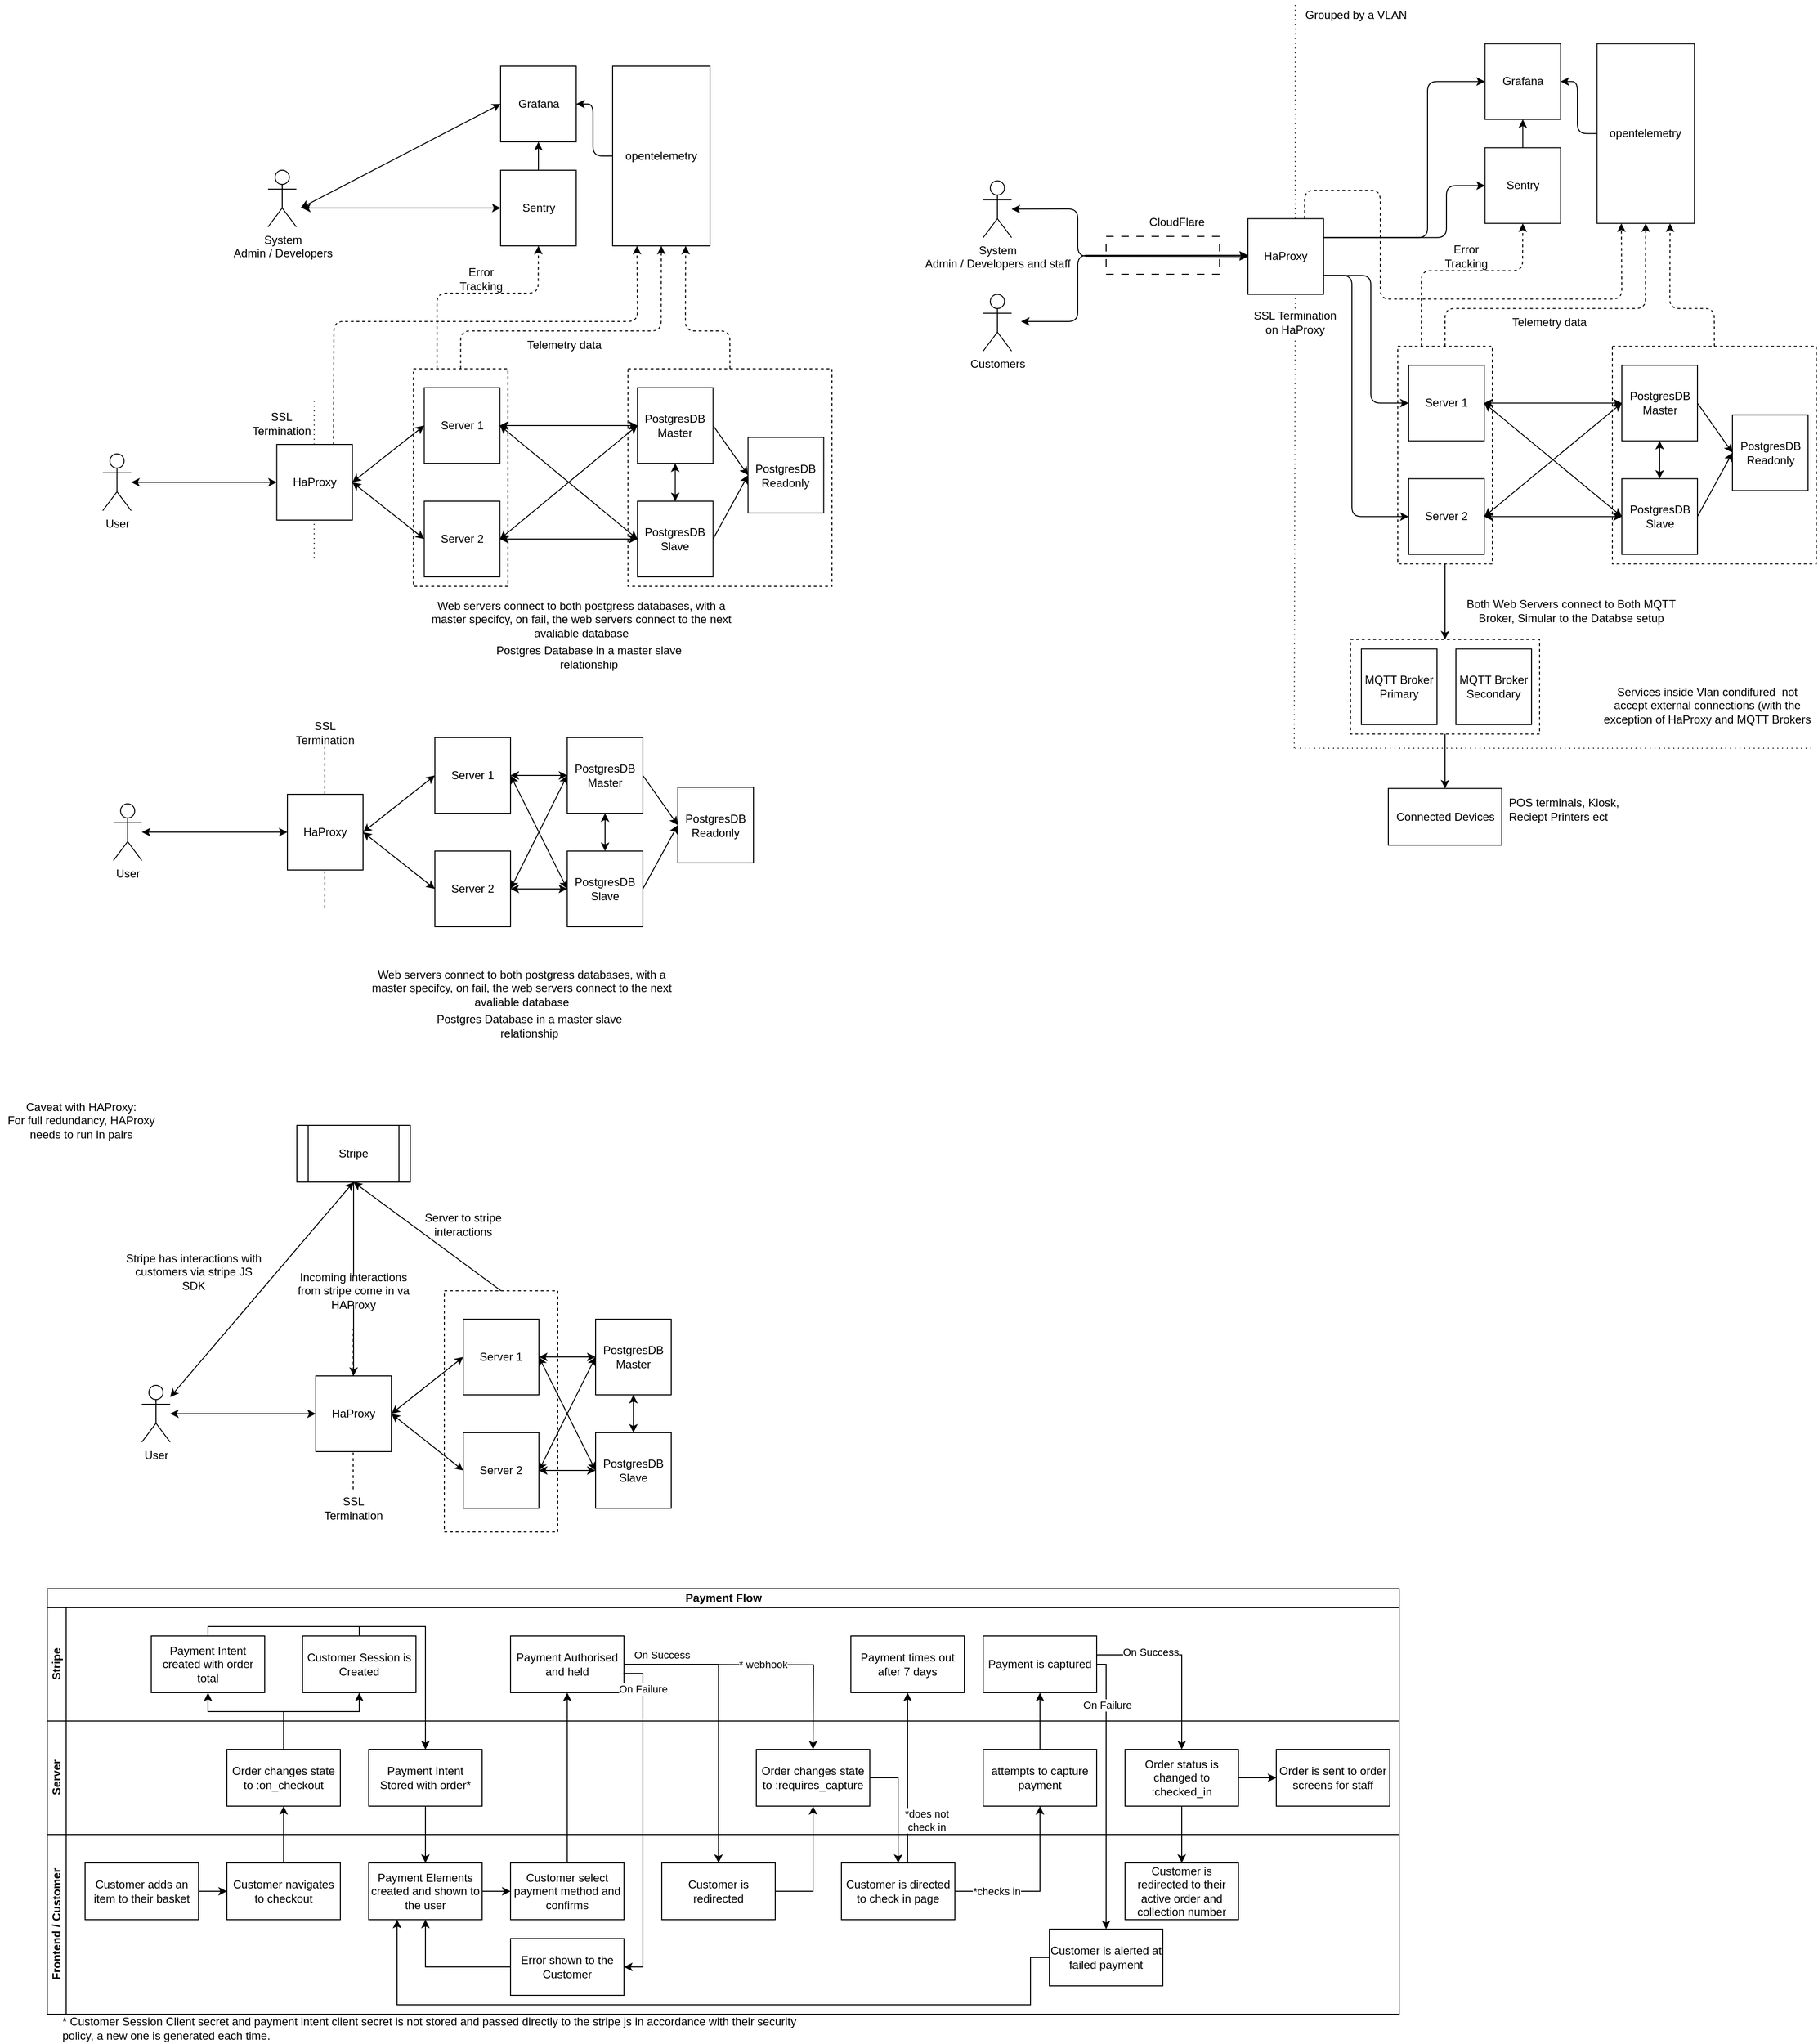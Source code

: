 <mxfile>
    <diagram name="Page-1" id="KPk57_ptNWIrNSPmT6OU">
        <mxGraphModel dx="2255" dy="2354" grid="1" gridSize="10" guides="1" tooltips="1" connect="1" arrows="1" fold="1" page="1" pageScale="1" pageWidth="827" pageHeight="1169" math="0" shadow="0">
            <root>
                <mxCell id="0"/>
                <mxCell id="1" parent="0"/>
                <mxCell id="135" value="" style="rounded=0;whiteSpace=wrap;html=1;fillColor=none;dashed=1;" parent="1" vertex="1">
                    <mxGeometry x="1478.5" y="-343.75" width="100" height="230" as="geometry"/>
                </mxCell>
                <mxCell id="146" value="" style="rounded=0;whiteSpace=wrap;html=1;fillColor=none;dashed=1;" parent="1" vertex="1">
                    <mxGeometry x="1428.5" y="-33.75" width="200" height="100" as="geometry"/>
                </mxCell>
                <mxCell id="LF-yFiG6YkYiWmJkr-Sb-18" value="" style="endArrow=none;dashed=1;html=1;rounded=0;dashPattern=1 4;" parent="1" edge="1">
                    <mxGeometry width="50" height="50" relative="1" as="geometry">
                        <mxPoint x="332.33" y="-120" as="sourcePoint"/>
                        <mxPoint x="332.33" y="-290" as="targetPoint"/>
                    </mxGeometry>
                </mxCell>
                <mxCell id="LF-yFiG6YkYiWmJkr-Sb-2" value="&lt;div&gt;HaProxy&lt;/div&gt;" style="whiteSpace=wrap;html=1;aspect=fixed;" parent="1" vertex="1">
                    <mxGeometry x="292.75" y="-240" width="80" height="80" as="geometry"/>
                </mxCell>
                <mxCell id="LF-yFiG6YkYiWmJkr-Sb-3" value="Server 1" style="whiteSpace=wrap;html=1;aspect=fixed;" parent="1" vertex="1">
                    <mxGeometry x="448.75" y="-300" width="80" height="80" as="geometry"/>
                </mxCell>
                <mxCell id="LF-yFiG6YkYiWmJkr-Sb-4" value="&lt;div&gt;Server 2&lt;/div&gt;" style="whiteSpace=wrap;html=1;aspect=fixed;" parent="1" vertex="1">
                    <mxGeometry x="448.75" y="-180" width="80" height="80" as="geometry"/>
                </mxCell>
                <mxCell id="LF-yFiG6YkYiWmJkr-Sb-5" value="&lt;div&gt;PostgresDB&lt;/div&gt;&lt;div&gt;Master&lt;br&gt;&lt;/div&gt;" style="whiteSpace=wrap;html=1;aspect=fixed;" parent="1" vertex="1">
                    <mxGeometry x="674.25" y="-300" width="80" height="80" as="geometry"/>
                </mxCell>
                <mxCell id="LF-yFiG6YkYiWmJkr-Sb-6" value="&lt;div&gt;PostgresDB&lt;/div&gt;&lt;div&gt;Slave&lt;br&gt;&lt;/div&gt;" style="whiteSpace=wrap;html=1;aspect=fixed;" parent="1" vertex="1">
                    <mxGeometry x="674.25" y="-180" width="80" height="80" as="geometry"/>
                </mxCell>
                <mxCell id="LF-yFiG6YkYiWmJkr-Sb-8" value="" style="endArrow=classic;startArrow=classic;html=1;rounded=0;entryX=0;entryY=0.5;entryDx=0;entryDy=0;exitX=1;exitY=0.5;exitDx=0;exitDy=0;" parent="1" source="LF-yFiG6YkYiWmJkr-Sb-2" target="LF-yFiG6YkYiWmJkr-Sb-3" edge="1">
                    <mxGeometry width="50" height="50" relative="1" as="geometry">
                        <mxPoint x="468.75" y="-100" as="sourcePoint"/>
                        <mxPoint x="518.75" y="-150" as="targetPoint"/>
                    </mxGeometry>
                </mxCell>
                <mxCell id="LF-yFiG6YkYiWmJkr-Sb-10" value="" style="endArrow=classic;startArrow=classic;html=1;rounded=0;exitX=1;exitY=0.5;exitDx=0;exitDy=0;entryX=0;entryY=0.5;entryDx=0;entryDy=0;" parent="1" source="LF-yFiG6YkYiWmJkr-Sb-2" target="LF-yFiG6YkYiWmJkr-Sb-4" edge="1">
                    <mxGeometry width="50" height="50" relative="1" as="geometry">
                        <mxPoint x="468.75" y="-100" as="sourcePoint"/>
                        <mxPoint x="518.75" y="-150" as="targetPoint"/>
                    </mxGeometry>
                </mxCell>
                <mxCell id="LF-yFiG6YkYiWmJkr-Sb-11" value="" style="endArrow=classic;startArrow=classic;html=1;rounded=0;entryX=0;entryY=0.5;entryDx=0;entryDy=0;exitX=1;exitY=0.5;exitDx=0;exitDy=0;" parent="1" source="LF-yFiG6YkYiWmJkr-Sb-3" target="LF-yFiG6YkYiWmJkr-Sb-5" edge="1">
                    <mxGeometry width="50" height="50" relative="1" as="geometry">
                        <mxPoint x="668.75" y="-120" as="sourcePoint"/>
                        <mxPoint x="718.75" y="-170" as="targetPoint"/>
                    </mxGeometry>
                </mxCell>
                <mxCell id="LF-yFiG6YkYiWmJkr-Sb-12" value="" style="endArrow=classic;startArrow=classic;html=1;rounded=0;entryX=0;entryY=0.5;entryDx=0;entryDy=0;exitX=1;exitY=0.5;exitDx=0;exitDy=0;" parent="1" source="LF-yFiG6YkYiWmJkr-Sb-4" target="LF-yFiG6YkYiWmJkr-Sb-5" edge="1">
                    <mxGeometry width="50" height="50" relative="1" as="geometry">
                        <mxPoint x="588.75" y="-110" as="sourcePoint"/>
                        <mxPoint x="638.75" y="-160" as="targetPoint"/>
                    </mxGeometry>
                </mxCell>
                <mxCell id="LF-yFiG6YkYiWmJkr-Sb-13" value="" style="endArrow=classic;startArrow=classic;html=1;rounded=0;entryX=0.5;entryY=1;entryDx=0;entryDy=0;exitX=0.5;exitY=0;exitDx=0;exitDy=0;" parent="1" source="LF-yFiG6YkYiWmJkr-Sb-6" target="LF-yFiG6YkYiWmJkr-Sb-5" edge="1">
                    <mxGeometry width="50" height="50" relative="1" as="geometry">
                        <mxPoint x="674.25" y="-110" as="sourcePoint"/>
                        <mxPoint x="724.25" y="-160" as="targetPoint"/>
                    </mxGeometry>
                </mxCell>
                <mxCell id="LF-yFiG6YkYiWmJkr-Sb-14" value="User" style="shape=umlActor;verticalLabelPosition=bottom;verticalAlign=top;html=1;outlineConnect=0;" parent="1" vertex="1">
                    <mxGeometry x="108.75" y="-230" width="30" height="60" as="geometry"/>
                </mxCell>
                <mxCell id="LF-yFiG6YkYiWmJkr-Sb-15" value="" style="endArrow=classic;startArrow=classic;html=1;rounded=0;entryX=0;entryY=0.5;entryDx=0;entryDy=0;" parent="1" source="LF-yFiG6YkYiWmJkr-Sb-14" target="LF-yFiG6YkYiWmJkr-Sb-2" edge="1">
                    <mxGeometry width="50" height="50" relative="1" as="geometry">
                        <mxPoint x="338.75" y="-150" as="sourcePoint"/>
                        <mxPoint x="388.75" y="-200" as="targetPoint"/>
                    </mxGeometry>
                </mxCell>
                <mxCell id="LF-yFiG6YkYiWmJkr-Sb-17" value="SSL Termination" style="text;html=1;align=center;verticalAlign=middle;whiteSpace=wrap;rounded=0;" parent="1" vertex="1">
                    <mxGeometry x="268.25" y="-277.5" width="60" height="30" as="geometry"/>
                </mxCell>
                <mxCell id="LF-yFiG6YkYiWmJkr-Sb-20" value="Postgres Database in a master slave relationship" style="text;html=1;align=center;verticalAlign=middle;whiteSpace=wrap;rounded=0;" parent="1" vertex="1">
                    <mxGeometry x="523.25" y="-30" width="200" height="30" as="geometry"/>
                </mxCell>
                <mxCell id="LF-yFiG6YkYiWmJkr-Sb-21" value="&lt;div&gt;Caveat with HAProxy: &lt;br&gt;&lt;/div&gt;&lt;div&gt;For full redundancy, HAProxy needs to run in pairs&lt;br&gt;&lt;/div&gt;" style="text;html=1;align=center;verticalAlign=middle;whiteSpace=wrap;rounded=0;" parent="1" vertex="1">
                    <mxGeometry y="460" width="172" height="30" as="geometry"/>
                </mxCell>
                <mxCell id="LF-yFiG6YkYiWmJkr-Sb-23" value="" style="endArrow=classic;startArrow=classic;html=1;rounded=0;entryX=1;entryY=0.5;entryDx=0;entryDy=0;exitX=0;exitY=0.5;exitDx=0;exitDy=0;" parent="1" source="LF-yFiG6YkYiWmJkr-Sb-6" target="LF-yFiG6YkYiWmJkr-Sb-3" edge="1">
                    <mxGeometry width="50" height="50" relative="1" as="geometry">
                        <mxPoint x="528.75" y="-340" as="sourcePoint"/>
                        <mxPoint x="608.75" y="-210" as="targetPoint"/>
                    </mxGeometry>
                </mxCell>
                <mxCell id="LF-yFiG6YkYiWmJkr-Sb-24" value="" style="endArrow=classic;startArrow=classic;html=1;rounded=0;exitX=1;exitY=0.5;exitDx=0;exitDy=0;entryX=0;entryY=0.5;entryDx=0;entryDy=0;" parent="1" source="LF-yFiG6YkYiWmJkr-Sb-4" target="LF-yFiG6YkYiWmJkr-Sb-6" edge="1">
                    <mxGeometry width="50" height="50" relative="1" as="geometry">
                        <mxPoint x="558.75" y="-160" as="sourcePoint"/>
                        <mxPoint x="608.75" y="-210" as="targetPoint"/>
                    </mxGeometry>
                </mxCell>
                <mxCell id="LF-yFiG6YkYiWmJkr-Sb-50" value="" style="rounded=0;whiteSpace=wrap;html=1;fillColor=none;dashed=1;" parent="1" vertex="1">
                    <mxGeometry x="470" y="655" width="120" height="255" as="geometry"/>
                </mxCell>
                <mxCell id="LF-yFiG6YkYiWmJkr-Sb-51" value="" style="endArrow=none;dashed=1;html=1;rounded=0;" parent="1" edge="1">
                    <mxGeometry width="50" height="50" relative="1" as="geometry">
                        <mxPoint x="373.58" y="865" as="sourcePoint"/>
                        <mxPoint x="373.58" y="695" as="targetPoint"/>
                    </mxGeometry>
                </mxCell>
                <mxCell id="LF-yFiG6YkYiWmJkr-Sb-52" value="&lt;div&gt;HaProxy&lt;/div&gt;" style="whiteSpace=wrap;html=1;aspect=fixed;" parent="1" vertex="1">
                    <mxGeometry x="334" y="745" width="80" height="80" as="geometry"/>
                </mxCell>
                <mxCell id="LF-yFiG6YkYiWmJkr-Sb-53" value="Server 1" style="whiteSpace=wrap;html=1;aspect=fixed;" parent="1" vertex="1">
                    <mxGeometry x="490" y="685" width="80" height="80" as="geometry"/>
                </mxCell>
                <mxCell id="LF-yFiG6YkYiWmJkr-Sb-54" value="&lt;div&gt;Server 2&lt;/div&gt;" style="whiteSpace=wrap;html=1;aspect=fixed;" parent="1" vertex="1">
                    <mxGeometry x="490" y="805" width="80" height="80" as="geometry"/>
                </mxCell>
                <mxCell id="LF-yFiG6YkYiWmJkr-Sb-55" value="&lt;div&gt;PostgresDB&lt;/div&gt;&lt;div&gt;Master&lt;br&gt;&lt;/div&gt;" style="whiteSpace=wrap;html=1;aspect=fixed;" parent="1" vertex="1">
                    <mxGeometry x="630" y="685" width="80" height="80" as="geometry"/>
                </mxCell>
                <mxCell id="LF-yFiG6YkYiWmJkr-Sb-56" value="&lt;div&gt;PostgresDB&lt;/div&gt;&lt;div&gt;Slave&lt;br&gt;&lt;/div&gt;" style="whiteSpace=wrap;html=1;aspect=fixed;" parent="1" vertex="1">
                    <mxGeometry x="630" y="805" width="80" height="80" as="geometry"/>
                </mxCell>
                <mxCell id="LF-yFiG6YkYiWmJkr-Sb-57" value="" style="endArrow=classic;startArrow=classic;html=1;rounded=0;entryX=0;entryY=0.5;entryDx=0;entryDy=0;exitX=1;exitY=0.5;exitDx=0;exitDy=0;" parent="1" source="LF-yFiG6YkYiWmJkr-Sb-52" target="LF-yFiG6YkYiWmJkr-Sb-53" edge="1">
                    <mxGeometry width="50" height="50" relative="1" as="geometry">
                        <mxPoint x="510" y="885" as="sourcePoint"/>
                        <mxPoint x="560" y="835" as="targetPoint"/>
                    </mxGeometry>
                </mxCell>
                <mxCell id="LF-yFiG6YkYiWmJkr-Sb-58" value="" style="endArrow=classic;startArrow=classic;html=1;rounded=0;exitX=1;exitY=0.5;exitDx=0;exitDy=0;entryX=0;entryY=0.5;entryDx=0;entryDy=0;" parent="1" source="LF-yFiG6YkYiWmJkr-Sb-52" target="LF-yFiG6YkYiWmJkr-Sb-54" edge="1">
                    <mxGeometry width="50" height="50" relative="1" as="geometry">
                        <mxPoint x="510" y="885" as="sourcePoint"/>
                        <mxPoint x="560" y="835" as="targetPoint"/>
                    </mxGeometry>
                </mxCell>
                <mxCell id="LF-yFiG6YkYiWmJkr-Sb-59" value="" style="endArrow=classic;startArrow=classic;html=1;rounded=0;entryX=0;entryY=0.5;entryDx=0;entryDy=0;exitX=1;exitY=0.5;exitDx=0;exitDy=0;" parent="1" source="LF-yFiG6YkYiWmJkr-Sb-53" target="LF-yFiG6YkYiWmJkr-Sb-55" edge="1">
                    <mxGeometry width="50" height="50" relative="1" as="geometry">
                        <mxPoint x="710" y="865" as="sourcePoint"/>
                        <mxPoint x="760" y="815" as="targetPoint"/>
                    </mxGeometry>
                </mxCell>
                <mxCell id="LF-yFiG6YkYiWmJkr-Sb-60" value="" style="endArrow=classic;startArrow=classic;html=1;rounded=0;entryX=0;entryY=0.5;entryDx=0;entryDy=0;exitX=1;exitY=0.5;exitDx=0;exitDy=0;" parent="1" source="LF-yFiG6YkYiWmJkr-Sb-54" target="LF-yFiG6YkYiWmJkr-Sb-55" edge="1">
                    <mxGeometry width="50" height="50" relative="1" as="geometry">
                        <mxPoint x="630" y="875" as="sourcePoint"/>
                        <mxPoint x="680" y="825" as="targetPoint"/>
                    </mxGeometry>
                </mxCell>
                <mxCell id="LF-yFiG6YkYiWmJkr-Sb-61" value="" style="endArrow=classic;startArrow=classic;html=1;rounded=0;entryX=0.5;entryY=1;entryDx=0;entryDy=0;exitX=0.5;exitY=0;exitDx=0;exitDy=0;" parent="1" source="LF-yFiG6YkYiWmJkr-Sb-56" target="LF-yFiG6YkYiWmJkr-Sb-55" edge="1">
                    <mxGeometry width="50" height="50" relative="1" as="geometry">
                        <mxPoint x="630" y="875" as="sourcePoint"/>
                        <mxPoint x="680" y="825" as="targetPoint"/>
                    </mxGeometry>
                </mxCell>
                <mxCell id="LF-yFiG6YkYiWmJkr-Sb-62" value="User" style="shape=umlActor;verticalLabelPosition=bottom;verticalAlign=top;html=1;outlineConnect=0;" parent="1" vertex="1">
                    <mxGeometry x="150" y="755" width="30" height="60" as="geometry"/>
                </mxCell>
                <mxCell id="LF-yFiG6YkYiWmJkr-Sb-63" value="" style="endArrow=classic;startArrow=classic;html=1;rounded=0;entryX=0;entryY=0.5;entryDx=0;entryDy=0;" parent="1" source="LF-yFiG6YkYiWmJkr-Sb-62" target="LF-yFiG6YkYiWmJkr-Sb-52" edge="1">
                    <mxGeometry width="50" height="50" relative="1" as="geometry">
                        <mxPoint x="380" y="835" as="sourcePoint"/>
                        <mxPoint x="430" y="785" as="targetPoint"/>
                    </mxGeometry>
                </mxCell>
                <mxCell id="LF-yFiG6YkYiWmJkr-Sb-64" value="SSL Termination" style="text;html=1;align=center;verticalAlign=middle;whiteSpace=wrap;rounded=0;" parent="1" vertex="1">
                    <mxGeometry x="344" y="870" width="60" height="30" as="geometry"/>
                </mxCell>
                <mxCell id="LF-yFiG6YkYiWmJkr-Sb-67" value="" style="endArrow=classic;startArrow=classic;html=1;rounded=0;entryX=1;entryY=0.5;entryDx=0;entryDy=0;exitX=0;exitY=0.5;exitDx=0;exitDy=0;" parent="1" source="LF-yFiG6YkYiWmJkr-Sb-56" target="LF-yFiG6YkYiWmJkr-Sb-53" edge="1">
                    <mxGeometry width="50" height="50" relative="1" as="geometry">
                        <mxPoint x="570" y="645" as="sourcePoint"/>
                        <mxPoint x="650" y="775" as="targetPoint"/>
                    </mxGeometry>
                </mxCell>
                <mxCell id="LF-yFiG6YkYiWmJkr-Sb-68" value="" style="endArrow=classic;startArrow=classic;html=1;rounded=0;exitX=1;exitY=0.5;exitDx=0;exitDy=0;entryX=0;entryY=0.5;entryDx=0;entryDy=0;" parent="1" source="LF-yFiG6YkYiWmJkr-Sb-54" target="LF-yFiG6YkYiWmJkr-Sb-56" edge="1">
                    <mxGeometry width="50" height="50" relative="1" as="geometry">
                        <mxPoint x="600" y="825" as="sourcePoint"/>
                        <mxPoint x="650" y="775" as="targetPoint"/>
                    </mxGeometry>
                </mxCell>
                <mxCell id="LF-yFiG6YkYiWmJkr-Sb-77" style="edgeStyle=orthogonalEdgeStyle;rounded=0;orthogonalLoop=1;jettySize=auto;html=1;entryX=0.5;entryY=0;entryDx=0;entryDy=0;" parent="1" source="LF-yFiG6YkYiWmJkr-Sb-75" target="LF-yFiG6YkYiWmJkr-Sb-52" edge="1">
                    <mxGeometry relative="1" as="geometry"/>
                </mxCell>
                <mxCell id="LF-yFiG6YkYiWmJkr-Sb-69" value="Stripe" style="shape=process;whiteSpace=wrap;html=1;backgroundOutline=1;" parent="1" vertex="1">
                    <mxGeometry x="314" y="480" width="120" height="60" as="geometry"/>
                </mxCell>
                <mxCell id="LF-yFiG6YkYiWmJkr-Sb-71" value="" style="endArrow=classic;startArrow=classic;html=1;rounded=0;entryX=0.5;entryY=1;entryDx=0;entryDy=0;" parent="1" source="LF-yFiG6YkYiWmJkr-Sb-62" target="LF-yFiG6YkYiWmJkr-Sb-69" edge="1">
                    <mxGeometry width="50" height="50" relative="1" as="geometry">
                        <mxPoint x="490" y="600" as="sourcePoint"/>
                        <mxPoint x="540" y="550" as="targetPoint"/>
                    </mxGeometry>
                </mxCell>
                <mxCell id="LF-yFiG6YkYiWmJkr-Sb-72" value="Stripe has interactions with customers via stripe JS SDK" style="text;html=1;align=center;verticalAlign=middle;whiteSpace=wrap;rounded=0;" parent="1" vertex="1">
                    <mxGeometry x="130" y="620" width="150" height="30" as="geometry"/>
                </mxCell>
                <mxCell id="LF-yFiG6YkYiWmJkr-Sb-78" value="" style="edgeStyle=orthogonalEdgeStyle;rounded=0;orthogonalLoop=1;jettySize=auto;html=1;entryX=0.5;entryY=0;entryDx=0;entryDy=0;endArrow=none;endFill=0;" parent="1" source="LF-yFiG6YkYiWmJkr-Sb-69" target="LF-yFiG6YkYiWmJkr-Sb-75" edge="1">
                    <mxGeometry relative="1" as="geometry">
                        <mxPoint x="374" y="540" as="sourcePoint"/>
                        <mxPoint x="374" y="745" as="targetPoint"/>
                    </mxGeometry>
                </mxCell>
                <mxCell id="LF-yFiG6YkYiWmJkr-Sb-75" value="Incoming interactions from stripe come in va HAProxy" style="text;html=1;align=center;verticalAlign=middle;whiteSpace=wrap;rounded=0;" parent="1" vertex="1">
                    <mxGeometry x="311" y="640" width="126" height="30" as="geometry"/>
                </mxCell>
                <mxCell id="LF-yFiG6YkYiWmJkr-Sb-79" value="" style="endArrow=classic;html=1;rounded=0;entryX=0.5;entryY=1;entryDx=0;entryDy=0;exitX=0.5;exitY=0;exitDx=0;exitDy=0;" parent="1" source="LF-yFiG6YkYiWmJkr-Sb-50" target="LF-yFiG6YkYiWmJkr-Sb-69" edge="1">
                    <mxGeometry width="50" height="50" relative="1" as="geometry">
                        <mxPoint x="640" y="720" as="sourcePoint"/>
                        <mxPoint x="690" y="670" as="targetPoint"/>
                    </mxGeometry>
                </mxCell>
                <mxCell id="LF-yFiG6YkYiWmJkr-Sb-80" value="Server to stripe interactions" style="text;html=1;align=center;verticalAlign=middle;whiteSpace=wrap;rounded=0;" parent="1" vertex="1">
                    <mxGeometry x="430" y="570" width="120" height="30" as="geometry"/>
                </mxCell>
                <mxCell id="LF-yFiG6YkYiWmJkr-Sb-81" value="Web servers connect to both postgress databases, with a master specifcy, on fail, the web servers connect to the next avaliable database" style="text;html=1;align=center;verticalAlign=middle;whiteSpace=wrap;rounded=0;" parent="1" vertex="1">
                    <mxGeometry x="447.25" y="-70" width="336" height="30" as="geometry"/>
                </mxCell>
                <mxCell id="2" value="Payment Flow" style="swimlane;childLayout=stackLayout;resizeParent=1;resizeParentMax=0;horizontal=1;startSize=20;horizontalStack=0;html=1;" parent="1" vertex="1">
                    <mxGeometry x="50" y="970" width="1430" height="450" as="geometry"/>
                </mxCell>
                <mxCell id="3" style="edgeStyle=orthogonalEdgeStyle;rounded=0;orthogonalLoop=1;jettySize=auto;html=1;entryX=0.5;entryY=0;entryDx=0;entryDy=0;" parent="2" edge="1">
                    <mxGeometry relative="1" as="geometry">
                        <mxPoint x="610" y="80" as="sourcePoint"/>
                        <mxPoint x="810" y="170" as="targetPoint"/>
                    </mxGeometry>
                </mxCell>
                <mxCell id="4" value="* webhook" style="edgeLabel;html=1;align=center;verticalAlign=middle;resizable=0;points=[];" parent="3" vertex="1" connectable="0">
                    <mxGeometry x="0.01" y="1" relative="1" as="geometry">
                        <mxPoint as="offset"/>
                    </mxGeometry>
                </mxCell>
                <mxCell id="5" value="Stripe" style="swimlane;startSize=20;horizontal=0;html=1;" parent="2" vertex="1">
                    <mxGeometry y="20" width="1430" height="120" as="geometry"/>
                </mxCell>
                <mxCell id="6" value="Payment Intent created with order total" style="whiteSpace=wrap;html=1;rounded=0;" parent="5" vertex="1">
                    <mxGeometry x="110" y="30" width="120" height="60" as="geometry"/>
                </mxCell>
                <mxCell id="7" value="Customer Session is Created" style="whiteSpace=wrap;html=1;rounded=0;" parent="5" vertex="1">
                    <mxGeometry x="270" y="30" width="120" height="60" as="geometry"/>
                </mxCell>
                <mxCell id="8" value="Payment Authorised and held" style="whiteSpace=wrap;html=1;rounded=0;" parent="5" vertex="1">
                    <mxGeometry x="490" y="30" width="120" height="60" as="geometry"/>
                </mxCell>
                <mxCell id="9" value="Payment times out after 7 days" style="rounded=0;whiteSpace=wrap;html=1;" parent="5" vertex="1">
                    <mxGeometry x="850" y="30" width="120" height="60" as="geometry"/>
                </mxCell>
                <mxCell id="10" value="Payment is captured" style="whiteSpace=wrap;html=1;rounded=0;" parent="5" vertex="1">
                    <mxGeometry x="990" y="30" width="120" height="60" as="geometry"/>
                </mxCell>
                <mxCell id="11" value="Server" style="swimlane;startSize=20;horizontal=0;html=1;" parent="2" vertex="1">
                    <mxGeometry y="140" width="1430" height="120" as="geometry"/>
                </mxCell>
                <mxCell id="12" value="Order changes state to :on_checkout" style="rounded=0;whiteSpace=wrap;html=1;" parent="11" vertex="1">
                    <mxGeometry x="190" y="30" width="120" height="60" as="geometry"/>
                </mxCell>
                <mxCell id="13" value="Payment Intent Stored with order*" style="rounded=0;whiteSpace=wrap;html=1;" parent="11" vertex="1">
                    <mxGeometry x="340" y="30" width="120" height="60" as="geometry"/>
                </mxCell>
                <mxCell id="14" value="Order changes state to :requires_capture" style="rounded=0;whiteSpace=wrap;html=1;" parent="11" vertex="1">
                    <mxGeometry x="750" y="30" width="120" height="60" as="geometry"/>
                </mxCell>
                <mxCell id="15" value="attempts to capture payment" style="whiteSpace=wrap;html=1;rounded=0;" parent="11" vertex="1">
                    <mxGeometry x="990" y="30" width="120" height="60" as="geometry"/>
                </mxCell>
                <mxCell id="16" value="" style="edgeStyle=orthogonalEdgeStyle;rounded=0;orthogonalLoop=1;jettySize=auto;html=1;" parent="11" source="17" target="18" edge="1">
                    <mxGeometry relative="1" as="geometry"/>
                </mxCell>
                <mxCell id="17" value="Order status is changed to :checked_in" style="whiteSpace=wrap;html=1;rounded=0;" parent="11" vertex="1">
                    <mxGeometry x="1140" y="30" width="120" height="60" as="geometry"/>
                </mxCell>
                <mxCell id="18" value="Order is sent to order screens for staff" style="whiteSpace=wrap;html=1;rounded=0;" parent="11" vertex="1">
                    <mxGeometry x="1300" y="30" width="120" height="60" as="geometry"/>
                </mxCell>
                <mxCell id="19" value="Frontend / Customer" style="swimlane;startSize=20;horizontal=0;html=1;" parent="2" vertex="1">
                    <mxGeometry y="260" width="1430" height="190" as="geometry"/>
                </mxCell>
                <mxCell id="20" value="" style="edgeStyle=orthogonalEdgeStyle;rounded=0;orthogonalLoop=1;jettySize=auto;html=1;" parent="19" source="21" target="22" edge="1">
                    <mxGeometry relative="1" as="geometry"/>
                </mxCell>
                <mxCell id="21" value="Customer adds an item to their basket" style="rounded=0;whiteSpace=wrap;html=1;" parent="19" vertex="1">
                    <mxGeometry x="40" y="30" width="120" height="60" as="geometry"/>
                </mxCell>
                <mxCell id="22" value="Customer navigates to checkout" style="rounded=0;whiteSpace=wrap;html=1;" parent="19" vertex="1">
                    <mxGeometry x="190" y="30" width="120" height="60" as="geometry"/>
                </mxCell>
                <mxCell id="23" style="edgeStyle=orthogonalEdgeStyle;rounded=0;orthogonalLoop=1;jettySize=auto;html=1;entryX=0;entryY=0.5;entryDx=0;entryDy=0;" parent="19" source="24" target="25" edge="1">
                    <mxGeometry relative="1" as="geometry"/>
                </mxCell>
                <mxCell id="24" value="Payment Elements created and shown to the user" style="rounded=0;whiteSpace=wrap;html=1;" parent="19" vertex="1">
                    <mxGeometry x="340" y="30" width="120" height="60" as="geometry"/>
                </mxCell>
                <mxCell id="25" value="Customer select payment method and confirms" style="rounded=0;whiteSpace=wrap;html=1;" parent="19" vertex="1">
                    <mxGeometry x="490" y="30" width="120" height="60" as="geometry"/>
                </mxCell>
                <mxCell id="26" value="Customer is redirected" style="rounded=0;whiteSpace=wrap;html=1;" parent="19" vertex="1">
                    <mxGeometry x="650" y="30" width="120" height="60" as="geometry"/>
                </mxCell>
                <mxCell id="27" value="Customer is directed to check in page" style="rounded=0;whiteSpace=wrap;html=1;" parent="19" vertex="1">
                    <mxGeometry x="840" y="30" width="120" height="60" as="geometry"/>
                </mxCell>
                <mxCell id="28" value="Customer is redirected to their active order and collection number" style="rounded=0;whiteSpace=wrap;html=1;" parent="19" vertex="1">
                    <mxGeometry x="1140" y="30" width="120" height="60" as="geometry"/>
                </mxCell>
                <mxCell id="29" style="edgeStyle=orthogonalEdgeStyle;rounded=0;orthogonalLoop=1;jettySize=auto;html=1;entryX=0.25;entryY=1;entryDx=0;entryDy=0;" parent="19" source="30" target="24" edge="1">
                    <mxGeometry relative="1" as="geometry">
                        <Array as="points">
                            <mxPoint x="1040" y="130"/>
                            <mxPoint x="1040" y="180"/>
                            <mxPoint x="370" y="180"/>
                        </Array>
                    </mxGeometry>
                </mxCell>
                <mxCell id="30" value="Customer is alerted at failed payment" style="rounded=0;whiteSpace=wrap;html=1;" parent="19" vertex="1">
                    <mxGeometry x="1060" y="100" width="120" height="60" as="geometry"/>
                </mxCell>
                <mxCell id="31" value="" style="edgeStyle=orthogonalEdgeStyle;rounded=0;orthogonalLoop=1;jettySize=auto;html=1;" parent="2" source="22" target="12" edge="1">
                    <mxGeometry relative="1" as="geometry"/>
                </mxCell>
                <mxCell id="32" style="edgeStyle=orthogonalEdgeStyle;rounded=0;orthogonalLoop=1;jettySize=auto;html=1;entryX=0.5;entryY=0;entryDx=0;entryDy=0;" parent="2" source="13" target="24" edge="1">
                    <mxGeometry relative="1" as="geometry"/>
                </mxCell>
                <mxCell id="33" style="edgeStyle=orthogonalEdgeStyle;rounded=0;orthogonalLoop=1;jettySize=auto;html=1;" parent="2" source="6" target="13" edge="1">
                    <mxGeometry relative="1" as="geometry">
                        <Array as="points">
                            <mxPoint x="170" y="40"/>
                            <mxPoint x="400" y="40"/>
                        </Array>
                    </mxGeometry>
                </mxCell>
                <mxCell id="34" style="edgeStyle=orthogonalEdgeStyle;rounded=0;orthogonalLoop=1;jettySize=auto;html=1;entryX=0.5;entryY=0;entryDx=0;entryDy=0;" parent="2" source="7" target="13" edge="1">
                    <mxGeometry relative="1" as="geometry">
                        <Array as="points">
                            <mxPoint x="330" y="40"/>
                            <mxPoint x="400" y="40"/>
                        </Array>
                    </mxGeometry>
                </mxCell>
                <mxCell id="35" style="edgeStyle=orthogonalEdgeStyle;rounded=0;orthogonalLoop=1;jettySize=auto;html=1;entryX=0.5;entryY=1;entryDx=0;entryDy=0;" parent="2" source="12" target="6" edge="1">
                    <mxGeometry relative="1" as="geometry">
                        <Array as="points">
                            <mxPoint x="250" y="130"/>
                            <mxPoint x="170" y="130"/>
                        </Array>
                    </mxGeometry>
                </mxCell>
                <mxCell id="36" style="edgeStyle=orthogonalEdgeStyle;rounded=0;orthogonalLoop=1;jettySize=auto;html=1;entryX=0.5;entryY=1;entryDx=0;entryDy=0;" parent="2" source="12" target="7" edge="1">
                    <mxGeometry relative="1" as="geometry">
                        <Array as="points">
                            <mxPoint x="250" y="130"/>
                            <mxPoint x="330" y="130"/>
                        </Array>
                    </mxGeometry>
                </mxCell>
                <mxCell id="37" value="" style="edgeStyle=orthogonalEdgeStyle;rounded=0;orthogonalLoop=1;jettySize=auto;html=1;" parent="2" source="25" target="8" edge="1">
                    <mxGeometry relative="1" as="geometry"/>
                </mxCell>
                <mxCell id="38" style="edgeStyle=orthogonalEdgeStyle;rounded=0;orthogonalLoop=1;jettySize=auto;html=1;" parent="2" source="8" target="26" edge="1">
                    <mxGeometry relative="1" as="geometry"/>
                </mxCell>
                <mxCell id="39" value="On Success" style="edgeLabel;html=1;align=center;verticalAlign=middle;resizable=0;points=[];" parent="38" vertex="1" connectable="0">
                    <mxGeometry x="-0.691" relative="1" as="geometry">
                        <mxPoint x="-8" y="-10" as="offset"/>
                    </mxGeometry>
                </mxCell>
                <mxCell id="40" style="edgeStyle=orthogonalEdgeStyle;rounded=0;orthogonalLoop=1;jettySize=auto;html=1;entryX=0.5;entryY=1;entryDx=0;entryDy=0;" parent="2" source="26" target="14" edge="1">
                    <mxGeometry relative="1" as="geometry">
                        <Array as="points">
                            <mxPoint x="810" y="320"/>
                        </Array>
                    </mxGeometry>
                </mxCell>
                <mxCell id="41" style="edgeStyle=orthogonalEdgeStyle;rounded=0;orthogonalLoop=1;jettySize=auto;html=1;entryX=0.5;entryY=0;entryDx=0;entryDy=0;" parent="2" source="14" target="27" edge="1">
                    <mxGeometry relative="1" as="geometry">
                        <Array as="points">
                            <mxPoint x="900" y="200"/>
                        </Array>
                    </mxGeometry>
                </mxCell>
                <mxCell id="42" value="" style="edgeStyle=orthogonalEdgeStyle;rounded=0;orthogonalLoop=1;jettySize=auto;html=1;" parent="2" source="27" target="15" edge="1">
                    <mxGeometry relative="1" as="geometry"/>
                </mxCell>
                <mxCell id="43" value="*checks in" style="edgeLabel;html=1;align=center;verticalAlign=middle;resizable=0;points=[];" parent="42" vertex="1" connectable="0">
                    <mxGeometry x="-0.51" relative="1" as="geometry">
                        <mxPoint as="offset"/>
                    </mxGeometry>
                </mxCell>
                <mxCell id="44" style="edgeStyle=orthogonalEdgeStyle;rounded=0;orthogonalLoop=1;jettySize=auto;html=1;entryX=0.5;entryY=1;entryDx=0;entryDy=0;" parent="2" source="27" target="9" edge="1">
                    <mxGeometry relative="1" as="geometry">
                        <Array as="points">
                            <mxPoint x="910" y="190"/>
                            <mxPoint x="910" y="190"/>
                        </Array>
                    </mxGeometry>
                </mxCell>
                <mxCell id="45" value="*does not&lt;div&gt;check in&lt;/div&gt;" style="edgeLabel;html=1;align=center;verticalAlign=middle;resizable=0;points=[];" parent="44" vertex="1" connectable="0">
                    <mxGeometry x="-0.501" y="-2" relative="1" as="geometry">
                        <mxPoint x="18" as="offset"/>
                    </mxGeometry>
                </mxCell>
                <mxCell id="46" value="" style="edgeStyle=orthogonalEdgeStyle;rounded=0;orthogonalLoop=1;jettySize=auto;html=1;" parent="2" source="15" target="10" edge="1">
                    <mxGeometry relative="1" as="geometry"/>
                </mxCell>
                <mxCell id="47" style="edgeStyle=orthogonalEdgeStyle;rounded=0;orthogonalLoop=1;jettySize=auto;html=1;entryX=0.5;entryY=0;entryDx=0;entryDy=0;" parent="2" source="10" target="17" edge="1">
                    <mxGeometry relative="1" as="geometry">
                        <Array as="points">
                            <mxPoint x="1200" y="70"/>
                        </Array>
                    </mxGeometry>
                </mxCell>
                <mxCell id="48" value="On Success" style="edgeLabel;html=1;align=center;verticalAlign=middle;resizable=0;points=[];" parent="47" vertex="1" connectable="0">
                    <mxGeometry x="-0.398" y="3" relative="1" as="geometry">
                        <mxPoint as="offset"/>
                    </mxGeometry>
                </mxCell>
                <mxCell id="49" style="edgeStyle=orthogonalEdgeStyle;rounded=0;orthogonalLoop=1;jettySize=auto;html=1;entryX=0.5;entryY=0;entryDx=0;entryDy=0;" parent="2" source="17" target="28" edge="1">
                    <mxGeometry relative="1" as="geometry"/>
                </mxCell>
                <mxCell id="50" style="edgeStyle=orthogonalEdgeStyle;rounded=0;orthogonalLoop=1;jettySize=auto;html=1;entryX=0.5;entryY=0;entryDx=0;entryDy=0;" parent="2" source="10" target="30" edge="1">
                    <mxGeometry relative="1" as="geometry">
                        <mxPoint x="1210" y="340" as="targetPoint"/>
                        <Array as="points">
                            <mxPoint x="1120" y="80"/>
                            <mxPoint x="1120" y="360"/>
                        </Array>
                    </mxGeometry>
                </mxCell>
                <mxCell id="51" value="On Failure" style="edgeLabel;html=1;align=center;verticalAlign=middle;resizable=0;points=[];" parent="50" vertex="1" connectable="0">
                    <mxGeometry x="-0.637" y="1" relative="1" as="geometry">
                        <mxPoint as="offset"/>
                    </mxGeometry>
                </mxCell>
                <mxCell id="52" style="edgeStyle=orthogonalEdgeStyle;rounded=0;orthogonalLoop=1;jettySize=auto;html=1;entryX=0.5;entryY=1;entryDx=0;entryDy=0;" parent="1" source="53" target="24" edge="1">
                    <mxGeometry relative="1" as="geometry"/>
                </mxCell>
                <mxCell id="53" value="Error shown to the Customer" style="rounded=0;whiteSpace=wrap;html=1;" parent="1" vertex="1">
                    <mxGeometry x="540" y="1340" width="120" height="60" as="geometry"/>
                </mxCell>
                <mxCell id="54" style="edgeStyle=orthogonalEdgeStyle;rounded=0;orthogonalLoop=1;jettySize=auto;html=1;entryX=1;entryY=0.5;entryDx=0;entryDy=0;exitX=0.994;exitY=0.66;exitDx=0;exitDy=0;exitPerimeter=0;" parent="1" source="8" target="53" edge="1">
                    <mxGeometry relative="1" as="geometry">
                        <Array as="points">
                            <mxPoint x="680" y="1060"/>
                            <mxPoint x="680" y="1370"/>
                        </Array>
                    </mxGeometry>
                </mxCell>
                <mxCell id="55" value="On Failure" style="edgeLabel;html=1;align=center;verticalAlign=middle;resizable=0;points=[];" parent="54" vertex="1" connectable="0">
                    <mxGeometry x="-0.791" relative="1" as="geometry">
                        <mxPoint as="offset"/>
                    </mxGeometry>
                </mxCell>
                <mxCell id="56" value="* Customer Session Client secret and payment intent client secret is not stored and passed directly to the stripe js in accordance with their security policy, a new one is generated each time." style="text;html=1;align=left;verticalAlign=middle;whiteSpace=wrap;rounded=0;" parent="1" vertex="1">
                    <mxGeometry x="64" y="1420" width="786" height="30" as="geometry"/>
                </mxCell>
                <mxCell id="57" value="Sentry" style="whiteSpace=wrap;html=1;aspect=fixed;" parent="1" vertex="1">
                    <mxGeometry x="529.5" y="-530" width="80" height="80" as="geometry"/>
                </mxCell>
                <mxCell id="58" value="&lt;div&gt;PostgresDB&lt;/div&gt;&lt;div&gt;Readonly&lt;br&gt;&lt;/div&gt;" style="whiteSpace=wrap;html=1;aspect=fixed;" parent="1" vertex="1">
                    <mxGeometry x="791.25" y="-247.5" width="80" height="80" as="geometry"/>
                </mxCell>
                <mxCell id="59" value="" style="endArrow=classic;html=1;entryX=0;entryY=0.5;entryDx=0;entryDy=0;exitX=1;exitY=0.5;exitDx=0;exitDy=0;" parent="1" source="LF-yFiG6YkYiWmJkr-Sb-5" target="58" edge="1">
                    <mxGeometry width="50" height="50" relative="1" as="geometry">
                        <mxPoint x="694.25" y="-110" as="sourcePoint"/>
                        <mxPoint x="744.25" y="-160" as="targetPoint"/>
                    </mxGeometry>
                </mxCell>
                <mxCell id="60" value="" style="endArrow=classic;html=1;entryX=0;entryY=0.5;entryDx=0;entryDy=0;exitX=1;exitY=0.5;exitDx=0;exitDy=0;" parent="1" source="LF-yFiG6YkYiWmJkr-Sb-6" target="58" edge="1">
                    <mxGeometry width="50" height="50" relative="1" as="geometry">
                        <mxPoint x="694.25" y="-110" as="sourcePoint"/>
                        <mxPoint x="744.25" y="-160" as="targetPoint"/>
                    </mxGeometry>
                </mxCell>
                <mxCell id="64" value="System&lt;br&gt;Admin / Developers" style="shape=umlActor;verticalLabelPosition=bottom;verticalAlign=top;html=1;outlineConnect=0;" parent="1" vertex="1">
                    <mxGeometry x="283.5" y="-530" width="30" height="60" as="geometry"/>
                </mxCell>
                <mxCell id="66" value="" style="endArrow=classic;startArrow=classic;html=1;entryX=0;entryY=0.5;entryDx=0;entryDy=0;" parent="1" target="57" edge="1">
                    <mxGeometry width="50" height="50" relative="1" as="geometry">
                        <mxPoint x="319.5" y="-490" as="sourcePoint"/>
                        <mxPoint x="669.5" y="-390" as="targetPoint"/>
                    </mxGeometry>
                </mxCell>
                <mxCell id="67" value="" style="endArrow=none;dashed=1;html=1;rounded=0;" parent="1" edge="1">
                    <mxGeometry width="50" height="50" relative="1" as="geometry">
                        <mxPoint x="343.58" y="250" as="sourcePoint"/>
                        <mxPoint x="343.58" y="80.0" as="targetPoint"/>
                    </mxGeometry>
                </mxCell>
                <mxCell id="68" value="&lt;div&gt;HaProxy&lt;/div&gt;" style="whiteSpace=wrap;html=1;aspect=fixed;" parent="1" vertex="1">
                    <mxGeometry x="304" y="130" width="80" height="80" as="geometry"/>
                </mxCell>
                <mxCell id="69" value="Server 1" style="whiteSpace=wrap;html=1;aspect=fixed;" parent="1" vertex="1">
                    <mxGeometry x="460" y="70" width="80" height="80" as="geometry"/>
                </mxCell>
                <mxCell id="70" value="&lt;div&gt;Server 2&lt;/div&gt;" style="whiteSpace=wrap;html=1;aspect=fixed;" parent="1" vertex="1">
                    <mxGeometry x="460" y="190" width="80" height="80" as="geometry"/>
                </mxCell>
                <mxCell id="71" value="&lt;div&gt;PostgresDB&lt;/div&gt;&lt;div&gt;Master&lt;br&gt;&lt;/div&gt;" style="whiteSpace=wrap;html=1;aspect=fixed;" parent="1" vertex="1">
                    <mxGeometry x="600" y="70" width="80" height="80" as="geometry"/>
                </mxCell>
                <mxCell id="72" value="&lt;div&gt;PostgresDB&lt;/div&gt;&lt;div&gt;Slave&lt;br&gt;&lt;/div&gt;" style="whiteSpace=wrap;html=1;aspect=fixed;" parent="1" vertex="1">
                    <mxGeometry x="600" y="190" width="80" height="80" as="geometry"/>
                </mxCell>
                <mxCell id="73" value="" style="endArrow=classic;startArrow=classic;html=1;rounded=0;entryX=0;entryY=0.5;entryDx=0;entryDy=0;exitX=1;exitY=0.5;exitDx=0;exitDy=0;" parent="1" source="68" target="69" edge="1">
                    <mxGeometry width="50" height="50" relative="1" as="geometry">
                        <mxPoint x="480" y="270" as="sourcePoint"/>
                        <mxPoint x="530" y="220" as="targetPoint"/>
                    </mxGeometry>
                </mxCell>
                <mxCell id="74" value="" style="endArrow=classic;startArrow=classic;html=1;rounded=0;exitX=1;exitY=0.5;exitDx=0;exitDy=0;entryX=0;entryY=0.5;entryDx=0;entryDy=0;" parent="1" source="68" target="70" edge="1">
                    <mxGeometry width="50" height="50" relative="1" as="geometry">
                        <mxPoint x="480" y="270" as="sourcePoint"/>
                        <mxPoint x="530" y="220" as="targetPoint"/>
                    </mxGeometry>
                </mxCell>
                <mxCell id="75" value="" style="endArrow=classic;startArrow=classic;html=1;rounded=0;entryX=0;entryY=0.5;entryDx=0;entryDy=0;exitX=1;exitY=0.5;exitDx=0;exitDy=0;" parent="1" source="69" target="71" edge="1">
                    <mxGeometry width="50" height="50" relative="1" as="geometry">
                        <mxPoint x="680" y="250" as="sourcePoint"/>
                        <mxPoint x="730" y="200" as="targetPoint"/>
                    </mxGeometry>
                </mxCell>
                <mxCell id="76" value="" style="endArrow=classic;startArrow=classic;html=1;rounded=0;entryX=0;entryY=0.5;entryDx=0;entryDy=0;exitX=1;exitY=0.5;exitDx=0;exitDy=0;" parent="1" source="70" target="71" edge="1">
                    <mxGeometry width="50" height="50" relative="1" as="geometry">
                        <mxPoint x="600" y="260" as="sourcePoint"/>
                        <mxPoint x="650" y="210" as="targetPoint"/>
                    </mxGeometry>
                </mxCell>
                <mxCell id="77" value="" style="endArrow=classic;startArrow=classic;html=1;rounded=0;entryX=0.5;entryY=1;entryDx=0;entryDy=0;exitX=0.5;exitY=0;exitDx=0;exitDy=0;" parent="1" source="72" target="71" edge="1">
                    <mxGeometry width="50" height="50" relative="1" as="geometry">
                        <mxPoint x="600" y="260" as="sourcePoint"/>
                        <mxPoint x="650" y="210" as="targetPoint"/>
                    </mxGeometry>
                </mxCell>
                <mxCell id="78" value="User" style="shape=umlActor;verticalLabelPosition=bottom;verticalAlign=top;html=1;outlineConnect=0;" parent="1" vertex="1">
                    <mxGeometry x="120" y="140" width="30" height="60" as="geometry"/>
                </mxCell>
                <mxCell id="79" value="" style="endArrow=classic;startArrow=classic;html=1;rounded=0;entryX=0;entryY=0.5;entryDx=0;entryDy=0;" parent="1" source="78" target="68" edge="1">
                    <mxGeometry width="50" height="50" relative="1" as="geometry">
                        <mxPoint x="350" y="220" as="sourcePoint"/>
                        <mxPoint x="400" y="170" as="targetPoint"/>
                    </mxGeometry>
                </mxCell>
                <mxCell id="80" value="SSL Termination" style="text;html=1;align=center;verticalAlign=middle;whiteSpace=wrap;rounded=0;" parent="1" vertex="1">
                    <mxGeometry x="314" y="50" width="60" height="30" as="geometry"/>
                </mxCell>
                <mxCell id="81" value="Postgres Database in a master slave relationship" style="text;html=1;align=center;verticalAlign=middle;whiteSpace=wrap;rounded=0;" parent="1" vertex="1">
                    <mxGeometry x="460" y="360" width="200" height="30" as="geometry"/>
                </mxCell>
                <mxCell id="82" value="" style="endArrow=classic;startArrow=classic;html=1;rounded=0;entryX=1;entryY=0.5;entryDx=0;entryDy=0;exitX=0;exitY=0.5;exitDx=0;exitDy=0;" parent="1" source="72" target="69" edge="1">
                    <mxGeometry width="50" height="50" relative="1" as="geometry">
                        <mxPoint x="540" y="30" as="sourcePoint"/>
                        <mxPoint x="620" y="160" as="targetPoint"/>
                    </mxGeometry>
                </mxCell>
                <mxCell id="83" value="" style="endArrow=classic;startArrow=classic;html=1;rounded=0;exitX=1;exitY=0.5;exitDx=0;exitDy=0;entryX=0;entryY=0.5;entryDx=0;entryDy=0;" parent="1" source="70" target="72" edge="1">
                    <mxGeometry width="50" height="50" relative="1" as="geometry">
                        <mxPoint x="570" y="210" as="sourcePoint"/>
                        <mxPoint x="620" y="160" as="targetPoint"/>
                    </mxGeometry>
                </mxCell>
                <mxCell id="84" value="Web servers connect to both postgress databases, with a master specifcy, on fail, the web servers connect to the next avaliable database" style="text;html=1;align=center;verticalAlign=middle;whiteSpace=wrap;rounded=0;" parent="1" vertex="1">
                    <mxGeometry x="384" y="320" width="336" height="30" as="geometry"/>
                </mxCell>
                <mxCell id="85" value="&lt;div&gt;PostgresDB&lt;/div&gt;&lt;div&gt;Readonly&lt;br&gt;&lt;/div&gt;" style="whiteSpace=wrap;html=1;aspect=fixed;" parent="1" vertex="1">
                    <mxGeometry x="717" y="122.5" width="80" height="80" as="geometry"/>
                </mxCell>
                <mxCell id="86" value="" style="endArrow=classic;html=1;entryX=0;entryY=0.5;entryDx=0;entryDy=0;exitX=1;exitY=0.5;exitDx=0;exitDy=0;" parent="1" source="71" target="85" edge="1">
                    <mxGeometry width="50" height="50" relative="1" as="geometry">
                        <mxPoint x="620" y="260" as="sourcePoint"/>
                        <mxPoint x="670" y="210" as="targetPoint"/>
                    </mxGeometry>
                </mxCell>
                <mxCell id="87" value="" style="endArrow=classic;html=1;entryX=0;entryY=0.5;entryDx=0;entryDy=0;exitX=1;exitY=0.5;exitDx=0;exitDy=0;" parent="1" source="72" target="85" edge="1">
                    <mxGeometry width="50" height="50" relative="1" as="geometry">
                        <mxPoint x="620" y="260" as="sourcePoint"/>
                        <mxPoint x="670" y="210" as="targetPoint"/>
                    </mxGeometry>
                </mxCell>
                <mxCell id="88" value="Grafana" style="whiteSpace=wrap;html=1;aspect=fixed;" parent="1" vertex="1">
                    <mxGeometry x="529.5" y="-640" width="80" height="80" as="geometry"/>
                </mxCell>
                <mxCell id="89" value="" style="endArrow=classic;startArrow=classic;html=1;entryX=0;entryY=0.5;entryDx=0;entryDy=0;" parent="1" target="88" edge="1">
                    <mxGeometry width="50" height="50" relative="1" as="geometry">
                        <mxPoint x="318" y="-490" as="sourcePoint"/>
                        <mxPoint x="618" y="-480" as="targetPoint"/>
                    </mxGeometry>
                </mxCell>
                <mxCell id="90" value="" style="endArrow=classic;html=1;entryX=0.5;entryY=1;entryDx=0;entryDy=0;exitX=0.5;exitY=0;exitDx=0;exitDy=0;" parent="1" source="57" target="88" edge="1">
                    <mxGeometry width="50" height="50" relative="1" as="geometry">
                        <mxPoint x="668" y="-360" as="sourcePoint"/>
                        <mxPoint x="718" y="-410" as="targetPoint"/>
                    </mxGeometry>
                </mxCell>
                <mxCell id="92" value="opentelemetry" style="rounded=0;whiteSpace=wrap;html=1;" parent="1" vertex="1">
                    <mxGeometry x="648" y="-640" width="103" height="190" as="geometry"/>
                </mxCell>
                <mxCell id="93" value="" style="endArrow=classic;html=1;entryX=1;entryY=0.5;entryDx=0;entryDy=0;exitX=0;exitY=0.5;exitDx=0;exitDy=0;" parent="1" source="92" target="88" edge="1">
                    <mxGeometry width="50" height="50" relative="1" as="geometry">
                        <mxPoint x="858" y="-420" as="sourcePoint"/>
                        <mxPoint x="908" y="-470" as="targetPoint"/>
                        <Array as="points">
                            <mxPoint x="627.25" y="-545"/>
                            <mxPoint x="627.25" y="-600"/>
                        </Array>
                    </mxGeometry>
                </mxCell>
                <mxCell id="96" value="" style="rounded=0;whiteSpace=wrap;html=1;fillColor=none;dashed=1;" parent="1" vertex="1">
                    <mxGeometry x="437.25" y="-320" width="100" height="230" as="geometry"/>
                </mxCell>
                <mxCell id="97" value="" style="rounded=0;whiteSpace=wrap;html=1;fillColor=none;dashed=1;" parent="1" vertex="1">
                    <mxGeometry x="664.25" y="-320" width="215.75" height="230" as="geometry"/>
                </mxCell>
                <mxCell id="98" value="" style="endArrow=classic;html=1;dashed=1;exitX=0.25;exitY=0;exitDx=0;exitDy=0;entryX=0.5;entryY=1;entryDx=0;entryDy=0;" parent="1" source="96" target="57" edge="1">
                    <mxGeometry width="50" height="50" relative="1" as="geometry">
                        <mxPoint x="647.25" y="-310" as="sourcePoint"/>
                        <mxPoint x="697.25" y="-360" as="targetPoint"/>
                        <Array as="points">
                            <mxPoint x="462.25" y="-400"/>
                            <mxPoint x="569.25" y="-400"/>
                        </Array>
                    </mxGeometry>
                </mxCell>
                <mxCell id="99" value="" style="endArrow=classic;html=1;dashed=1;exitX=0.5;exitY=0;exitDx=0;exitDy=0;entryX=0.5;entryY=1;entryDx=0;entryDy=0;" parent="1" source="96" target="92" edge="1">
                    <mxGeometry width="50" height="50" relative="1" as="geometry">
                        <mxPoint x="647.25" y="-310" as="sourcePoint"/>
                        <mxPoint x="697.25" y="-360" as="targetPoint"/>
                        <Array as="points">
                            <mxPoint x="487.25" y="-360"/>
                            <mxPoint x="699.25" y="-360"/>
                        </Array>
                    </mxGeometry>
                </mxCell>
                <mxCell id="101" value="" style="endArrow=classic;html=1;dashed=1;exitX=0.75;exitY=0;exitDx=0;exitDy=0;entryX=0.25;entryY=1;entryDx=0;entryDy=0;" parent="1" source="LF-yFiG6YkYiWmJkr-Sb-2" target="92" edge="1">
                    <mxGeometry width="50" height="50" relative="1" as="geometry">
                        <mxPoint x="647.25" y="-310" as="sourcePoint"/>
                        <mxPoint x="697.25" y="-360" as="targetPoint"/>
                        <Array as="points">
                            <mxPoint x="353.25" y="-370"/>
                            <mxPoint x="674.25" y="-370"/>
                        </Array>
                    </mxGeometry>
                </mxCell>
                <mxCell id="103" value="Error Tracking" style="text;html=1;strokeColor=none;fillColor=none;align=center;verticalAlign=middle;whiteSpace=wrap;rounded=0;dashed=1;" parent="1" vertex="1">
                    <mxGeometry x="479.25" y="-430" width="60" height="30" as="geometry"/>
                </mxCell>
                <mxCell id="104" value="Telemetry data" style="text;html=1;strokeColor=none;fillColor=none;align=center;verticalAlign=middle;whiteSpace=wrap;rounded=0;dashed=1;" parent="1" vertex="1">
                    <mxGeometry x="552.25" y="-360" width="90" height="30" as="geometry"/>
                </mxCell>
                <mxCell id="105" value="" style="endArrow=classic;html=1;dashed=1;entryX=0.75;entryY=1;entryDx=0;entryDy=0;exitX=0.5;exitY=0;exitDx=0;exitDy=0;" parent="1" source="97" target="92" edge="1">
                    <mxGeometry width="50" height="50" relative="1" as="geometry">
                        <mxPoint x="810" y="-250" as="sourcePoint"/>
                        <mxPoint x="860" y="-300" as="targetPoint"/>
                        <Array as="points">
                            <mxPoint x="772" y="-360"/>
                            <mxPoint x="725" y="-360"/>
                        </Array>
                    </mxGeometry>
                </mxCell>
                <mxCell id="108" value="Server 1" style="whiteSpace=wrap;html=1;aspect=fixed;" parent="1" vertex="1">
                    <mxGeometry x="1490" y="-323.75" width="80" height="80" as="geometry"/>
                </mxCell>
                <mxCell id="109" value="&lt;div&gt;Server 2&lt;/div&gt;" style="whiteSpace=wrap;html=1;aspect=fixed;" parent="1" vertex="1">
                    <mxGeometry x="1490" y="-203.75" width="80" height="80" as="geometry"/>
                </mxCell>
                <mxCell id="110" value="&lt;div&gt;PostgresDB&lt;/div&gt;&lt;div&gt;Master&lt;br&gt;&lt;/div&gt;" style="whiteSpace=wrap;html=1;aspect=fixed;" parent="1" vertex="1">
                    <mxGeometry x="1715.5" y="-323.75" width="80" height="80" as="geometry"/>
                </mxCell>
                <mxCell id="111" value="&lt;div&gt;PostgresDB&lt;/div&gt;&lt;div&gt;Slave&lt;br&gt;&lt;/div&gt;" style="whiteSpace=wrap;html=1;aspect=fixed;" parent="1" vertex="1">
                    <mxGeometry x="1715.5" y="-203.75" width="80" height="80" as="geometry"/>
                </mxCell>
                <mxCell id="114" value="" style="endArrow=classic;startArrow=classic;html=1;rounded=0;entryX=0;entryY=0.5;entryDx=0;entryDy=0;exitX=1;exitY=0.5;exitDx=0;exitDy=0;" parent="1" source="108" target="110" edge="1">
                    <mxGeometry width="50" height="50" relative="1" as="geometry">
                        <mxPoint x="1710" y="-143.75" as="sourcePoint"/>
                        <mxPoint x="1760" y="-193.75" as="targetPoint"/>
                    </mxGeometry>
                </mxCell>
                <mxCell id="115" value="" style="endArrow=classic;startArrow=classic;html=1;rounded=0;entryX=0;entryY=0.5;entryDx=0;entryDy=0;exitX=1;exitY=0.5;exitDx=0;exitDy=0;" parent="1" source="109" target="110" edge="1">
                    <mxGeometry width="50" height="50" relative="1" as="geometry">
                        <mxPoint x="1630" y="-133.75" as="sourcePoint"/>
                        <mxPoint x="1680" y="-183.75" as="targetPoint"/>
                    </mxGeometry>
                </mxCell>
                <mxCell id="116" value="" style="endArrow=classic;startArrow=classic;html=1;rounded=0;entryX=0.5;entryY=1;entryDx=0;entryDy=0;exitX=0.5;exitY=0;exitDx=0;exitDy=0;" parent="1" source="111" target="110" edge="1">
                    <mxGeometry width="50" height="50" relative="1" as="geometry">
                        <mxPoint x="1715.5" y="-133.75" as="sourcePoint"/>
                        <mxPoint x="1765.5" y="-183.75" as="targetPoint"/>
                    </mxGeometry>
                </mxCell>
                <mxCell id="117" value="Customers" style="shape=umlActor;verticalLabelPosition=bottom;verticalAlign=top;html=1;outlineConnect=0;" parent="1" vertex="1">
                    <mxGeometry x="1040" y="-398.75" width="30" height="60" as="geometry"/>
                </mxCell>
                <mxCell id="121" value="" style="endArrow=classic;startArrow=classic;html=1;rounded=0;entryX=1;entryY=0.5;entryDx=0;entryDy=0;exitX=0;exitY=0.5;exitDx=0;exitDy=0;" parent="1" source="111" target="108" edge="1">
                    <mxGeometry width="50" height="50" relative="1" as="geometry">
                        <mxPoint x="1570" y="-363.75" as="sourcePoint"/>
                        <mxPoint x="1650" y="-233.75" as="targetPoint"/>
                    </mxGeometry>
                </mxCell>
                <mxCell id="122" value="" style="endArrow=classic;startArrow=classic;html=1;rounded=0;exitX=1;exitY=0.5;exitDx=0;exitDy=0;entryX=0;entryY=0.5;entryDx=0;entryDy=0;" parent="1" source="109" target="111" edge="1">
                    <mxGeometry width="50" height="50" relative="1" as="geometry">
                        <mxPoint x="1600" y="-183.75" as="sourcePoint"/>
                        <mxPoint x="1650" y="-233.75" as="targetPoint"/>
                    </mxGeometry>
                </mxCell>
                <mxCell id="124" value="Sentry" style="whiteSpace=wrap;html=1;aspect=fixed;" parent="1" vertex="1">
                    <mxGeometry x="1570.75" y="-553.75" width="80" height="80" as="geometry"/>
                </mxCell>
                <mxCell id="125" value="&lt;div&gt;PostgresDB&lt;/div&gt;&lt;div&gt;Readonly&lt;br&gt;&lt;/div&gt;" style="whiteSpace=wrap;html=1;aspect=fixed;" parent="1" vertex="1">
                    <mxGeometry x="1832.5" y="-271.25" width="80" height="80" as="geometry"/>
                </mxCell>
                <mxCell id="126" value="" style="endArrow=classic;html=1;entryX=0;entryY=0.5;entryDx=0;entryDy=0;exitX=1;exitY=0.5;exitDx=0;exitDy=0;" parent="1" source="110" target="125" edge="1">
                    <mxGeometry width="50" height="50" relative="1" as="geometry">
                        <mxPoint x="1735.5" y="-133.75" as="sourcePoint"/>
                        <mxPoint x="1785.5" y="-183.75" as="targetPoint"/>
                    </mxGeometry>
                </mxCell>
                <mxCell id="127" value="" style="endArrow=classic;html=1;entryX=0;entryY=0.5;entryDx=0;entryDy=0;exitX=1;exitY=0.5;exitDx=0;exitDy=0;" parent="1" source="111" target="125" edge="1">
                    <mxGeometry width="50" height="50" relative="1" as="geometry">
                        <mxPoint x="1735.5" y="-133.75" as="sourcePoint"/>
                        <mxPoint x="1785.5" y="-183.75" as="targetPoint"/>
                    </mxGeometry>
                </mxCell>
                <mxCell id="128" value="System&lt;br&gt;Admin / Developers and staff" style="shape=umlActor;verticalLabelPosition=bottom;verticalAlign=top;html=1;outlineConnect=0;" parent="1" vertex="1">
                    <mxGeometry x="1040" y="-518.75" width="30" height="60" as="geometry"/>
                </mxCell>
                <mxCell id="130" value="Grafana" style="whiteSpace=wrap;html=1;aspect=fixed;" parent="1" vertex="1">
                    <mxGeometry x="1570.75" y="-663.75" width="80" height="80" as="geometry"/>
                </mxCell>
                <mxCell id="132" value="" style="endArrow=classic;html=1;entryX=0.5;entryY=1;entryDx=0;entryDy=0;exitX=0.5;exitY=0;exitDx=0;exitDy=0;" parent="1" source="124" target="130" edge="1">
                    <mxGeometry width="50" height="50" relative="1" as="geometry">
                        <mxPoint x="1709.25" y="-383.75" as="sourcePoint"/>
                        <mxPoint x="1759.25" y="-433.75" as="targetPoint"/>
                    </mxGeometry>
                </mxCell>
                <mxCell id="133" value="opentelemetry" style="rounded=0;whiteSpace=wrap;html=1;" parent="1" vertex="1">
                    <mxGeometry x="1689.25" y="-663.75" width="103" height="190" as="geometry"/>
                </mxCell>
                <mxCell id="134" value="" style="endArrow=classic;html=1;entryX=1;entryY=0.5;entryDx=0;entryDy=0;exitX=0;exitY=0.5;exitDx=0;exitDy=0;" parent="1" source="133" target="130" edge="1">
                    <mxGeometry width="50" height="50" relative="1" as="geometry">
                        <mxPoint x="1899.25" y="-443.75" as="sourcePoint"/>
                        <mxPoint x="1949.25" y="-493.75" as="targetPoint"/>
                        <Array as="points">
                            <mxPoint x="1668.5" y="-568.75"/>
                            <mxPoint x="1668.5" y="-623.75"/>
                        </Array>
                    </mxGeometry>
                </mxCell>
                <mxCell id="136" value="" style="rounded=0;whiteSpace=wrap;html=1;fillColor=none;dashed=1;" parent="1" vertex="1">
                    <mxGeometry x="1705.5" y="-343.75" width="215.75" height="230" as="geometry"/>
                </mxCell>
                <mxCell id="137" value="" style="endArrow=classic;html=1;dashed=1;exitX=0.25;exitY=0;exitDx=0;exitDy=0;entryX=0.5;entryY=1;entryDx=0;entryDy=0;" parent="1" source="135" target="124" edge="1">
                    <mxGeometry width="50" height="50" relative="1" as="geometry">
                        <mxPoint x="1688.5" y="-333.75" as="sourcePoint"/>
                        <mxPoint x="1738.5" y="-383.75" as="targetPoint"/>
                        <Array as="points">
                            <mxPoint x="1503.5" y="-423.75"/>
                            <mxPoint x="1610.5" y="-423.75"/>
                        </Array>
                    </mxGeometry>
                </mxCell>
                <mxCell id="138" value="" style="endArrow=classic;html=1;dashed=1;exitX=0.5;exitY=0;exitDx=0;exitDy=0;entryX=0.5;entryY=1;entryDx=0;entryDy=0;" parent="1" source="135" target="133" edge="1">
                    <mxGeometry width="50" height="50" relative="1" as="geometry">
                        <mxPoint x="1688.5" y="-333.75" as="sourcePoint"/>
                        <mxPoint x="1738.5" y="-383.75" as="targetPoint"/>
                        <Array as="points">
                            <mxPoint x="1528.5" y="-383.75"/>
                            <mxPoint x="1740.5" y="-383.75"/>
                        </Array>
                    </mxGeometry>
                </mxCell>
                <mxCell id="139" value="" style="endArrow=classic;html=1;dashed=1;exitX=0.75;exitY=0;exitDx=0;exitDy=0;entryX=0.25;entryY=1;entryDx=0;entryDy=0;" parent="1" source="107" target="133" edge="1">
                    <mxGeometry width="50" height="50" relative="1" as="geometry">
                        <mxPoint x="1688.5" y="-333.75" as="sourcePoint"/>
                        <mxPoint x="1738.5" y="-383.75" as="targetPoint"/>
                        <Array as="points">
                            <mxPoint x="1380" y="-508.75"/>
                            <mxPoint x="1460" y="-508.75"/>
                            <mxPoint x="1460" y="-393.75"/>
                            <mxPoint x="1715.5" y="-393.75"/>
                        </Array>
                    </mxGeometry>
                </mxCell>
                <mxCell id="140" value="Error Tracking" style="text;html=1;strokeColor=none;fillColor=none;align=center;verticalAlign=middle;whiteSpace=wrap;rounded=0;dashed=1;" parent="1" vertex="1">
                    <mxGeometry x="1520.5" y="-453.75" width="60" height="30" as="geometry"/>
                </mxCell>
                <mxCell id="141" value="Telemetry data" style="text;html=1;strokeColor=none;fillColor=none;align=center;verticalAlign=middle;whiteSpace=wrap;rounded=0;dashed=1;" parent="1" vertex="1">
                    <mxGeometry x="1593.5" y="-383.75" width="90" height="30" as="geometry"/>
                </mxCell>
                <mxCell id="142" value="" style="endArrow=classic;html=1;dashed=1;entryX=0.75;entryY=1;entryDx=0;entryDy=0;exitX=0.5;exitY=0;exitDx=0;exitDy=0;" parent="1" source="136" target="133" edge="1">
                    <mxGeometry width="50" height="50" relative="1" as="geometry">
                        <mxPoint x="1851.25" y="-273.75" as="sourcePoint"/>
                        <mxPoint x="1901.25" y="-323.75" as="targetPoint"/>
                        <Array as="points">
                            <mxPoint x="1813.25" y="-383.75"/>
                            <mxPoint x="1766.25" y="-383.75"/>
                        </Array>
                    </mxGeometry>
                </mxCell>
                <mxCell id="144" value="&lt;div&gt;MQTT Broker&lt;/div&gt;&lt;div&gt;Primary&lt;/div&gt;" style="whiteSpace=wrap;html=1;aspect=fixed;" parent="1" vertex="1">
                    <mxGeometry x="1440" y="-23.75" width="80" height="80" as="geometry"/>
                </mxCell>
                <mxCell id="145" value="&lt;div&gt;MQTT Broker&lt;/div&gt;&lt;div&gt;Secondary&lt;/div&gt;" style="whiteSpace=wrap;html=1;aspect=fixed;" parent="1" vertex="1">
                    <mxGeometry x="1540" y="-23.75" width="80" height="80" as="geometry"/>
                </mxCell>
                <mxCell id="147" value="" style="endArrow=classic;html=1;exitX=0.5;exitY=1;exitDx=0;exitDy=0;entryX=0.5;entryY=0;entryDx=0;entryDy=0;" parent="1" source="135" target="146" edge="1">
                    <mxGeometry width="50" height="50" relative="1" as="geometry">
                        <mxPoint x="1670" y="-68.75" as="sourcePoint"/>
                        <mxPoint x="1720" y="-118.75" as="targetPoint"/>
                    </mxGeometry>
                </mxCell>
                <mxCell id="148" value="Both Web Servers connect to Both MQTT Broker, Simular to the Databse setup" style="text;html=1;strokeColor=none;fillColor=none;align=center;verticalAlign=middle;whiteSpace=wrap;rounded=0;dashed=1;dashPattern=8 8;" parent="1" vertex="1">
                    <mxGeometry x="1540" y="-78.75" width="243.5" height="30" as="geometry"/>
                </mxCell>
                <mxCell id="149" value="Connected Devices" style="rounded=0;whiteSpace=wrap;html=1;fillColor=default;" parent="1" vertex="1">
                    <mxGeometry x="1468.5" y="123.75" width="120" height="60" as="geometry"/>
                </mxCell>
                <mxCell id="150" value="" style="endArrow=classic;html=1;exitX=0.5;exitY=1;exitDx=0;exitDy=0;entryX=0.5;entryY=0;entryDx=0;entryDy=0;" parent="1" source="146" target="149" edge="1">
                    <mxGeometry width="50" height="50" relative="1" as="geometry">
                        <mxPoint x="1640" y="-78.75" as="sourcePoint"/>
                        <mxPoint x="1690" y="-128.75" as="targetPoint"/>
                    </mxGeometry>
                </mxCell>
                <mxCell id="151" value="POS terminals, Kiosk, Reciept Printers ect" style="text;html=1;strokeColor=none;fillColor=none;align=left;verticalAlign=middle;whiteSpace=wrap;rounded=0;dashed=1;dashPattern=1 4;" parent="1" vertex="1">
                    <mxGeometry x="1593.5" y="131.25" width="126.5" height="30" as="geometry"/>
                </mxCell>
                <mxCell id="152" value="" style="endArrow=none;dashed=1;html=1;dashPattern=1 4;" parent="1" edge="1">
                    <mxGeometry width="50" height="50" relative="1" as="geometry">
                        <mxPoint x="1370" y="81.25" as="sourcePoint"/>
                        <mxPoint x="1920" y="81.25" as="targetPoint"/>
                    </mxGeometry>
                </mxCell>
                <mxCell id="153" value="" style="endArrow=none;dashed=1;html=1;startArrow=none;dashPattern=1 4;" parent="1" source="119" edge="1">
                    <mxGeometry width="50" height="50" relative="1" as="geometry">
                        <mxPoint x="1369.5" y="-88.75" as="sourcePoint"/>
                        <mxPoint x="1370" y="-708.75" as="targetPoint"/>
                    </mxGeometry>
                </mxCell>
                <mxCell id="107" value="&lt;div&gt;HaProxy&lt;/div&gt;" style="whiteSpace=wrap;html=1;aspect=fixed;" parent="1" vertex="1">
                    <mxGeometry x="1320" y="-478.75" width="80" height="80" as="geometry"/>
                </mxCell>
                <mxCell id="159" value="" style="endArrow=classic;html=1;entryX=0;entryY=0.5;entryDx=0;entryDy=0;exitX=1;exitY=0.25;exitDx=0;exitDy=0;" parent="1" source="107" target="124" edge="1">
                    <mxGeometry width="50" height="50" relative="1" as="geometry">
                        <mxPoint x="1513.5" y="-558.75" as="sourcePoint"/>
                        <mxPoint x="1475" y="-613.75" as="targetPoint"/>
                        <Array as="points">
                            <mxPoint x="1530" y="-458.75"/>
                            <mxPoint x="1530" y="-513.75"/>
                        </Array>
                    </mxGeometry>
                </mxCell>
                <mxCell id="160" value="" style="endArrow=classic;html=1;entryX=0;entryY=0.5;entryDx=0;entryDy=0;exitX=1;exitY=0.25;exitDx=0;exitDy=0;" parent="1" source="107" target="130" edge="1">
                    <mxGeometry width="50" height="50" relative="1" as="geometry">
                        <mxPoint x="1410" y="-448.75" as="sourcePoint"/>
                        <mxPoint x="1580.75" y="-503.75" as="targetPoint"/>
                        <Array as="points">
                            <mxPoint x="1510" y="-458.75"/>
                            <mxPoint x="1510" y="-623.75"/>
                        </Array>
                    </mxGeometry>
                </mxCell>
                <mxCell id="161" value="" style="endArrow=classic;html=1;exitX=1;exitY=0.75;exitDx=0;exitDy=0;entryX=0;entryY=0.5;entryDx=0;entryDy=0;" parent="1" source="107" target="108" edge="1">
                    <mxGeometry width="50" height="50" relative="1" as="geometry">
                        <mxPoint x="1420" y="-438.75" as="sourcePoint"/>
                        <mxPoint x="1460" y="-298.75" as="targetPoint"/>
                        <Array as="points">
                            <mxPoint x="1450" y="-418.75"/>
                            <mxPoint x="1450" y="-283.75"/>
                        </Array>
                    </mxGeometry>
                </mxCell>
                <mxCell id="162" value="" style="endArrow=classic;html=1;exitX=1;exitY=0.75;exitDx=0;exitDy=0;entryX=0;entryY=0.5;entryDx=0;entryDy=0;" parent="1" target="109" edge="1">
                    <mxGeometry width="50" height="50" relative="1" as="geometry">
                        <mxPoint x="1400" y="-418.75" as="sourcePoint"/>
                        <mxPoint x="1490" y="-283.75" as="targetPoint"/>
                        <Array as="points">
                            <mxPoint x="1430" y="-418.75"/>
                            <mxPoint x="1430" y="-163.75"/>
                        </Array>
                    </mxGeometry>
                </mxCell>
                <mxCell id="163" value="" style="endArrow=none;dashed=1;html=1;dashPattern=1 4;" parent="1" target="119" edge="1">
                    <mxGeometry width="50" height="50" relative="1" as="geometry">
                        <mxPoint x="1369" y="81.25" as="sourcePoint"/>
                        <mxPoint x="1370" y="-708.75" as="targetPoint"/>
                    </mxGeometry>
                </mxCell>
                <mxCell id="119" value="SSL Termination on HaProxy" style="text;html=1;align=center;verticalAlign=middle;whiteSpace=wrap;rounded=0;" parent="1" vertex="1">
                    <mxGeometry x="1320" y="-383.75" width="100" height="30" as="geometry"/>
                </mxCell>
                <mxCell id="167" value="" style="endArrow=classic;startArrow=classic;html=1;exitX=0;exitY=0.5;exitDx=0;exitDy=0;" parent="1" source="107" target="128" edge="1">
                    <mxGeometry width="50" height="50" relative="1" as="geometry">
                        <mxPoint x="1440" y="-308.75" as="sourcePoint"/>
                        <mxPoint x="1490" y="-358.75" as="targetPoint"/>
                        <Array as="points">
                            <mxPoint x="1140" y="-439"/>
                            <mxPoint x="1140" y="-489"/>
                        </Array>
                    </mxGeometry>
                </mxCell>
                <mxCell id="168" value="Grouped by a VLAN" style="text;html=1;strokeColor=none;fillColor=none;align=center;verticalAlign=middle;whiteSpace=wrap;rounded=0;dashed=1;dashPattern=1 4;" parent="1" vertex="1">
                    <mxGeometry x="1370" y="-708.75" width="129" height="30" as="geometry"/>
                </mxCell>
                <mxCell id="169" value="Services inside Vlan condifured&amp;nbsp; not accept external connections (with the exception of HaProxy and MQTT Brokers" style="text;html=1;strokeColor=none;fillColor=none;align=center;verticalAlign=middle;whiteSpace=wrap;rounded=0;dashed=1;dashPattern=1 4;" parent="1" vertex="1">
                    <mxGeometry x="1691.25" y="21.25" width="230" height="30" as="geometry"/>
                </mxCell>
                <mxCell id="174" value="" style="shape=image;verticalLabelPosition=bottom;labelBackgroundColor=default;verticalAlign=top;aspect=fixed;imageAspect=0;image=https://upload.wikimedia.org/wikipedia/commons/9/94/Cloudflare_Logo.png;" vertex="1" parent="1">
                    <mxGeometry x="1185" y="-490" width="30" height="30" as="geometry"/>
                </mxCell>
                <mxCell id="175" value="" style="endArrow=classic;startArrow=classic;html=1;" edge="1" parent="1">
                    <mxGeometry width="50" height="50" relative="1" as="geometry">
                        <mxPoint x="1320" y="-440" as="sourcePoint"/>
                        <mxPoint x="1080" y="-370" as="targetPoint"/>
                        <Array as="points">
                            <mxPoint x="1140" y="-440"/>
                            <mxPoint x="1140" y="-370"/>
                        </Array>
                    </mxGeometry>
                </mxCell>
                <mxCell id="176" value="" style="rounded=0;whiteSpace=wrap;html=1;fillColor=none;dashed=1;dashPattern=8 8;" vertex="1" parent="1">
                    <mxGeometry x="1170" y="-460" width="120" height="40" as="geometry"/>
                </mxCell>
                <mxCell id="177" value="CloudFlare" style="text;html=1;strokeColor=none;fillColor=none;align=center;verticalAlign=middle;whiteSpace=wrap;rounded=0;dashed=1;dashPattern=8 8;" vertex="1" parent="1">
                    <mxGeometry x="1215" y="-490" width="60" height="30" as="geometry"/>
                </mxCell>
            </root>
        </mxGraphModel>
    </diagram>
</mxfile>